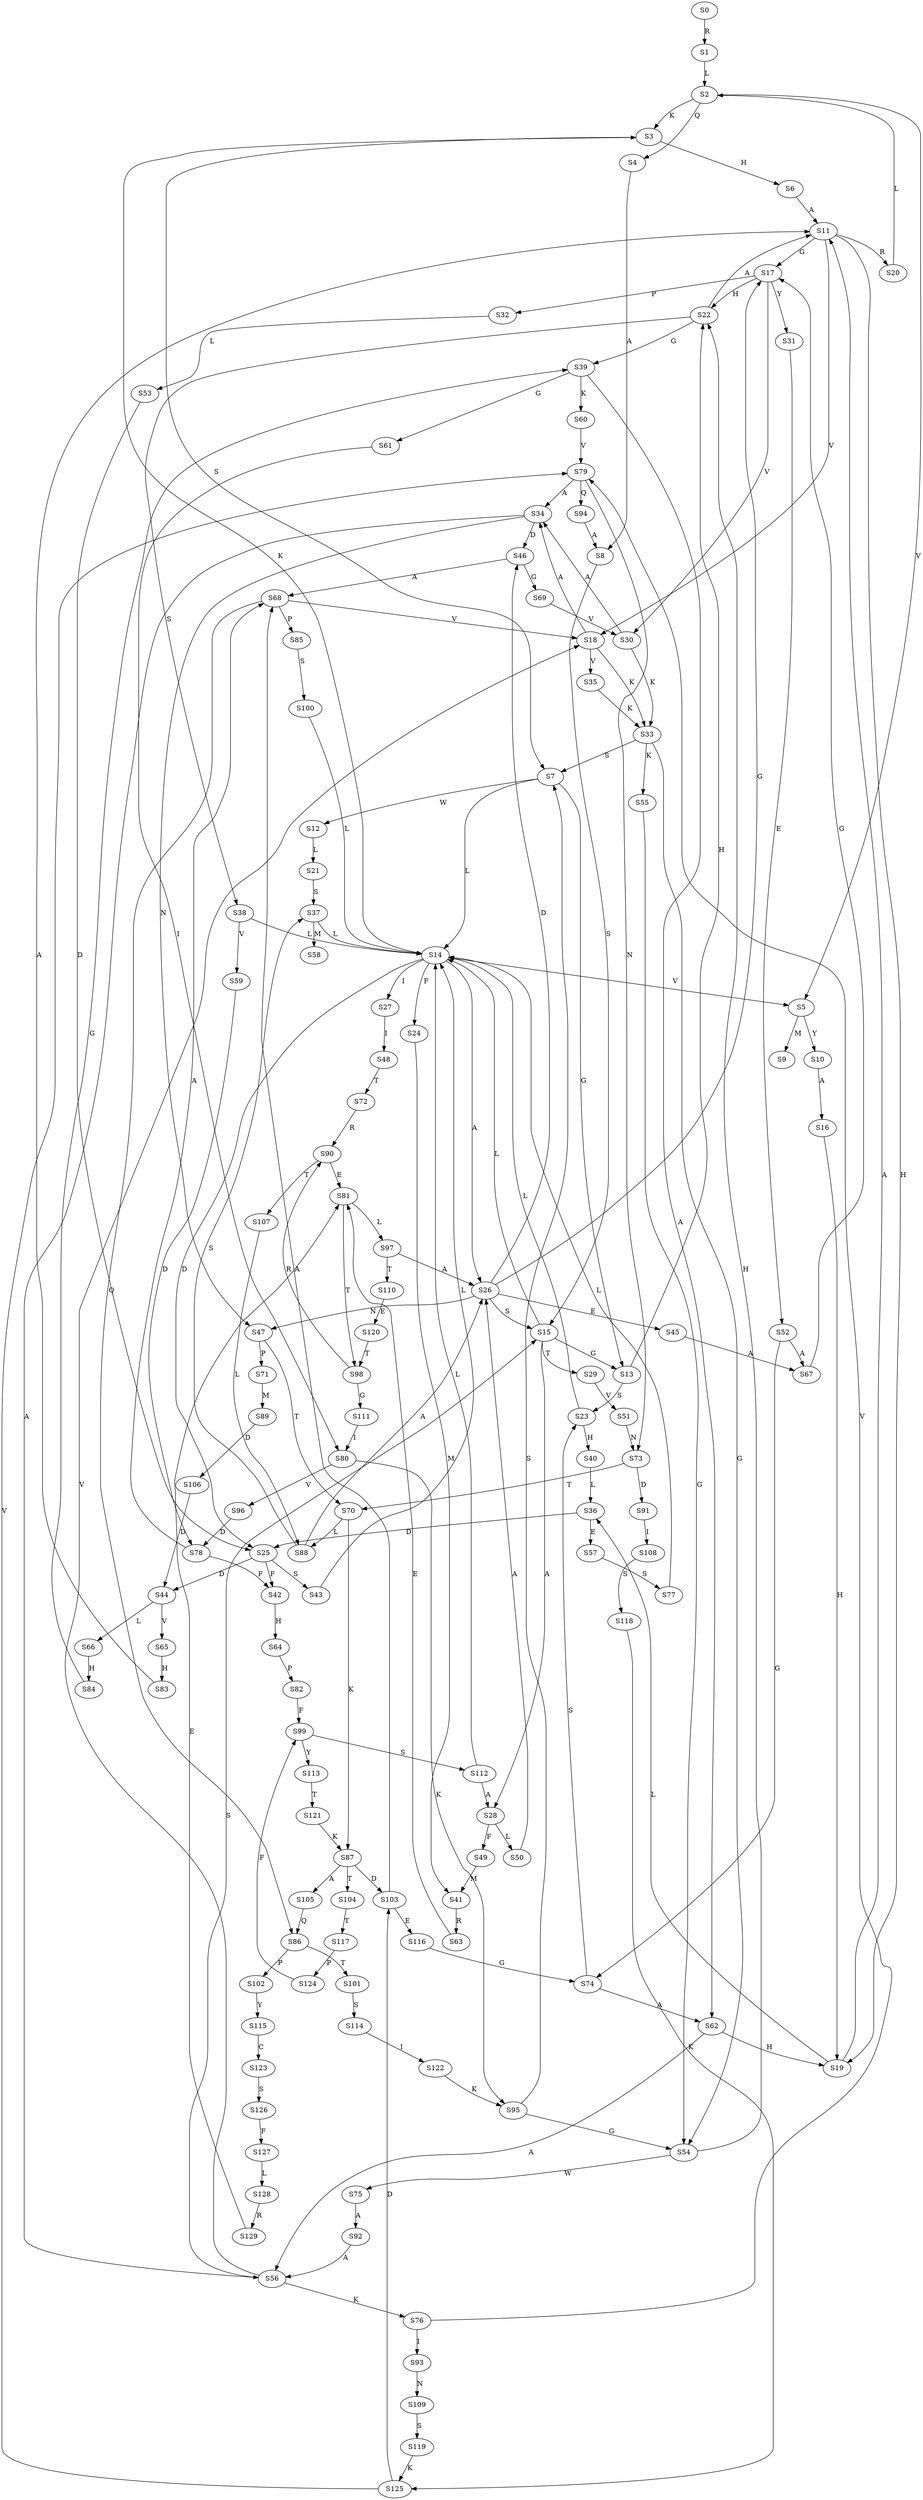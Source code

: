 strict digraph  {
	S0 -> S1 [ label = R ];
	S1 -> S2 [ label = L ];
	S2 -> S3 [ label = K ];
	S2 -> S4 [ label = Q ];
	S2 -> S5 [ label = V ];
	S3 -> S6 [ label = H ];
	S3 -> S7 [ label = S ];
	S4 -> S8 [ label = A ];
	S5 -> S9 [ label = M ];
	S5 -> S10 [ label = Y ];
	S6 -> S11 [ label = A ];
	S7 -> S12 [ label = W ];
	S7 -> S13 [ label = G ];
	S7 -> S14 [ label = L ];
	S8 -> S15 [ label = S ];
	S10 -> S16 [ label = A ];
	S11 -> S17 [ label = G ];
	S11 -> S18 [ label = V ];
	S11 -> S19 [ label = H ];
	S11 -> S20 [ label = R ];
	S12 -> S21 [ label = L ];
	S13 -> S22 [ label = H ];
	S13 -> S23 [ label = S ];
	S14 -> S5 [ label = V ];
	S14 -> S24 [ label = F ];
	S14 -> S25 [ label = D ];
	S14 -> S26 [ label = A ];
	S14 -> S27 [ label = I ];
	S14 -> S3 [ label = K ];
	S15 -> S13 [ label = G ];
	S15 -> S14 [ label = L ];
	S15 -> S28 [ label = A ];
	S15 -> S29 [ label = T ];
	S16 -> S19 [ label = H ];
	S17 -> S30 [ label = V ];
	S17 -> S31 [ label = Y ];
	S17 -> S22 [ label = H ];
	S17 -> S32 [ label = P ];
	S18 -> S33 [ label = K ];
	S18 -> S34 [ label = A ];
	S18 -> S35 [ label = V ];
	S19 -> S11 [ label = A ];
	S19 -> S36 [ label = L ];
	S20 -> S2 [ label = L ];
	S21 -> S37 [ label = S ];
	S22 -> S38 [ label = S ];
	S22 -> S39 [ label = G ];
	S22 -> S11 [ label = A ];
	S23 -> S14 [ label = L ];
	S23 -> S40 [ label = H ];
	S24 -> S41 [ label = M ];
	S25 -> S42 [ label = F ];
	S25 -> S43 [ label = S ];
	S25 -> S44 [ label = D ];
	S26 -> S45 [ label = E ];
	S26 -> S46 [ label = D ];
	S26 -> S47 [ label = N ];
	S26 -> S15 [ label = S ];
	S26 -> S17 [ label = G ];
	S27 -> S48 [ label = I ];
	S28 -> S49 [ label = F ];
	S28 -> S50 [ label = L ];
	S29 -> S51 [ label = V ];
	S30 -> S33 [ label = K ];
	S30 -> S34 [ label = A ];
	S31 -> S52 [ label = E ];
	S32 -> S53 [ label = L ];
	S33 -> S54 [ label = G ];
	S33 -> S55 [ label = K ];
	S33 -> S7 [ label = S ];
	S34 -> S47 [ label = N ];
	S34 -> S56 [ label = A ];
	S34 -> S46 [ label = D ];
	S35 -> S33 [ label = K ];
	S36 -> S25 [ label = D ];
	S36 -> S57 [ label = E ];
	S37 -> S58 [ label = M ];
	S37 -> S14 [ label = L ];
	S38 -> S14 [ label = L ];
	S38 -> S59 [ label = V ];
	S39 -> S60 [ label = K ];
	S39 -> S61 [ label = G ];
	S39 -> S62 [ label = A ];
	S40 -> S36 [ label = L ];
	S41 -> S63 [ label = R ];
	S42 -> S64 [ label = H ];
	S43 -> S14 [ label = L ];
	S44 -> S65 [ label = V ];
	S44 -> S66 [ label = L ];
	S45 -> S67 [ label = A ];
	S46 -> S68 [ label = A ];
	S46 -> S69 [ label = G ];
	S47 -> S70 [ label = T ];
	S47 -> S71 [ label = P ];
	S48 -> S72 [ label = T ];
	S49 -> S41 [ label = M ];
	S50 -> S26 [ label = A ];
	S51 -> S73 [ label = N ];
	S52 -> S74 [ label = G ];
	S52 -> S67 [ label = A ];
	S53 -> S25 [ label = D ];
	S54 -> S75 [ label = W ];
	S54 -> S22 [ label = H ];
	S55 -> S54 [ label = G ];
	S56 -> S76 [ label = K ];
	S56 -> S15 [ label = S ];
	S56 -> S18 [ label = V ];
	S57 -> S77 [ label = S ];
	S59 -> S78 [ label = D ];
	S60 -> S79 [ label = V ];
	S61 -> S80 [ label = I ];
	S62 -> S19 [ label = H ];
	S62 -> S56 [ label = A ];
	S63 -> S81 [ label = E ];
	S64 -> S82 [ label = P ];
	S65 -> S83 [ label = H ];
	S66 -> S84 [ label = H ];
	S67 -> S17 [ label = G ];
	S68 -> S85 [ label = P ];
	S68 -> S18 [ label = V ];
	S68 -> S86 [ label = Q ];
	S69 -> S30 [ label = V ];
	S70 -> S87 [ label = K ];
	S70 -> S88 [ label = L ];
	S71 -> S89 [ label = M ];
	S72 -> S90 [ label = R ];
	S73 -> S70 [ label = T ];
	S73 -> S91 [ label = D ];
	S74 -> S62 [ label = A ];
	S74 -> S23 [ label = S ];
	S75 -> S92 [ label = A ];
	S76 -> S79 [ label = V ];
	S76 -> S93 [ label = I ];
	S77 -> S14 [ label = L ];
	S78 -> S42 [ label = F ];
	S78 -> S68 [ label = A ];
	S79 -> S73 [ label = N ];
	S79 -> S94 [ label = Q ];
	S79 -> S34 [ label = A ];
	S80 -> S95 [ label = K ];
	S80 -> S96 [ label = V ];
	S81 -> S97 [ label = L ];
	S81 -> S98 [ label = T ];
	S82 -> S99 [ label = F ];
	S83 -> S11 [ label = A ];
	S84 -> S39 [ label = G ];
	S85 -> S100 [ label = S ];
	S86 -> S101 [ label = T ];
	S86 -> S102 [ label = P ];
	S87 -> S103 [ label = D ];
	S87 -> S104 [ label = T ];
	S87 -> S105 [ label = A ];
	S88 -> S26 [ label = A ];
	S88 -> S37 [ label = S ];
	S89 -> S106 [ label = D ];
	S90 -> S107 [ label = T ];
	S90 -> S81 [ label = E ];
	S91 -> S108 [ label = I ];
	S92 -> S56 [ label = A ];
	S93 -> S109 [ label = N ];
	S94 -> S8 [ label = A ];
	S95 -> S54 [ label = G ];
	S95 -> S7 [ label = S ];
	S96 -> S78 [ label = D ];
	S97 -> S26 [ label = A ];
	S97 -> S110 [ label = T ];
	S98 -> S90 [ label = R ];
	S98 -> S111 [ label = G ];
	S99 -> S112 [ label = S ];
	S99 -> S113 [ label = Y ];
	S100 -> S14 [ label = L ];
	S101 -> S114 [ label = S ];
	S102 -> S115 [ label = Y ];
	S103 -> S68 [ label = A ];
	S103 -> S116 [ label = E ];
	S104 -> S117 [ label = T ];
	S105 -> S86 [ label = Q ];
	S106 -> S44 [ label = D ];
	S107 -> S88 [ label = L ];
	S108 -> S118 [ label = S ];
	S109 -> S119 [ label = S ];
	S110 -> S120 [ label = E ];
	S111 -> S80 [ label = I ];
	S112 -> S14 [ label = L ];
	S112 -> S28 [ label = A ];
	S113 -> S121 [ label = T ];
	S114 -> S122 [ label = I ];
	S115 -> S123 [ label = C ];
	S116 -> S74 [ label = G ];
	S117 -> S124 [ label = P ];
	S118 -> S125 [ label = K ];
	S119 -> S125 [ label = K ];
	S120 -> S98 [ label = T ];
	S121 -> S87 [ label = K ];
	S122 -> S95 [ label = K ];
	S123 -> S126 [ label = S ];
	S124 -> S99 [ label = F ];
	S125 -> S103 [ label = D ];
	S125 -> S79 [ label = V ];
	S126 -> S127 [ label = F ];
	S127 -> S128 [ label = L ];
	S128 -> S129 [ label = R ];
	S129 -> S81 [ label = E ];
}
